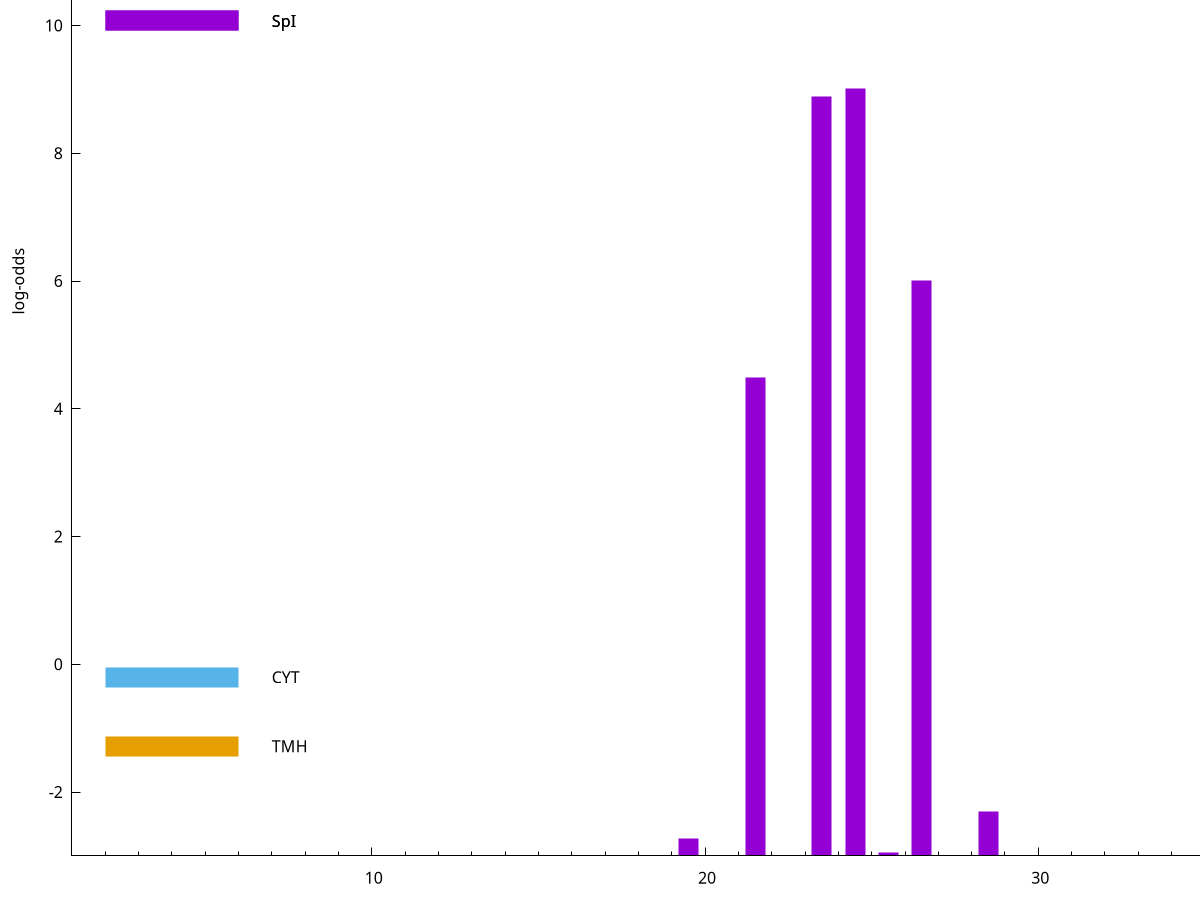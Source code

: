 set title "LipoP predictions for SRR4065678.gff"
set size 2., 1.4
set xrange [1:70] 
set mxtics 10
set yrange [-3:15]
set y2range [0:18]
set ylabel "log-odds"
set term postscript eps color solid "Helvetica" 30
set output "SRR4065678.gff6.eps"
set arrow from 2,10.0724 to 6,10.0724 nohead lt 1 lw 20
set label "SpI" at 7,10.0724
set arrow from 2,-0.200913 to 6,-0.200913 nohead lt 3 lw 20
set label "CYT" at 7,-0.200913
set arrow from 2,-1.2835 to 6,-1.2835 nohead lt 4 lw 20
set label "TMH" at 7,-1.2835
set arrow from 2,10.0724 to 6,10.0724 nohead lt 1 lw 20
set label "SpI" at 7,10.0724
# NOTE: The scores below are the log-odds scores with the threshold
# NOTE: subtracted (a hack to make gnuplot make the histogram all
# NOTE: look nice).
plot "-" axes x1y2 title "" with impulses lt 1 lw 20
24.500000 12.009940
23.500000 11.888170
26.500000 9.002170
21.500000 7.494840
28.500000 0.690730
19.500000 0.276440
25.500000 0.046360
e
exit
